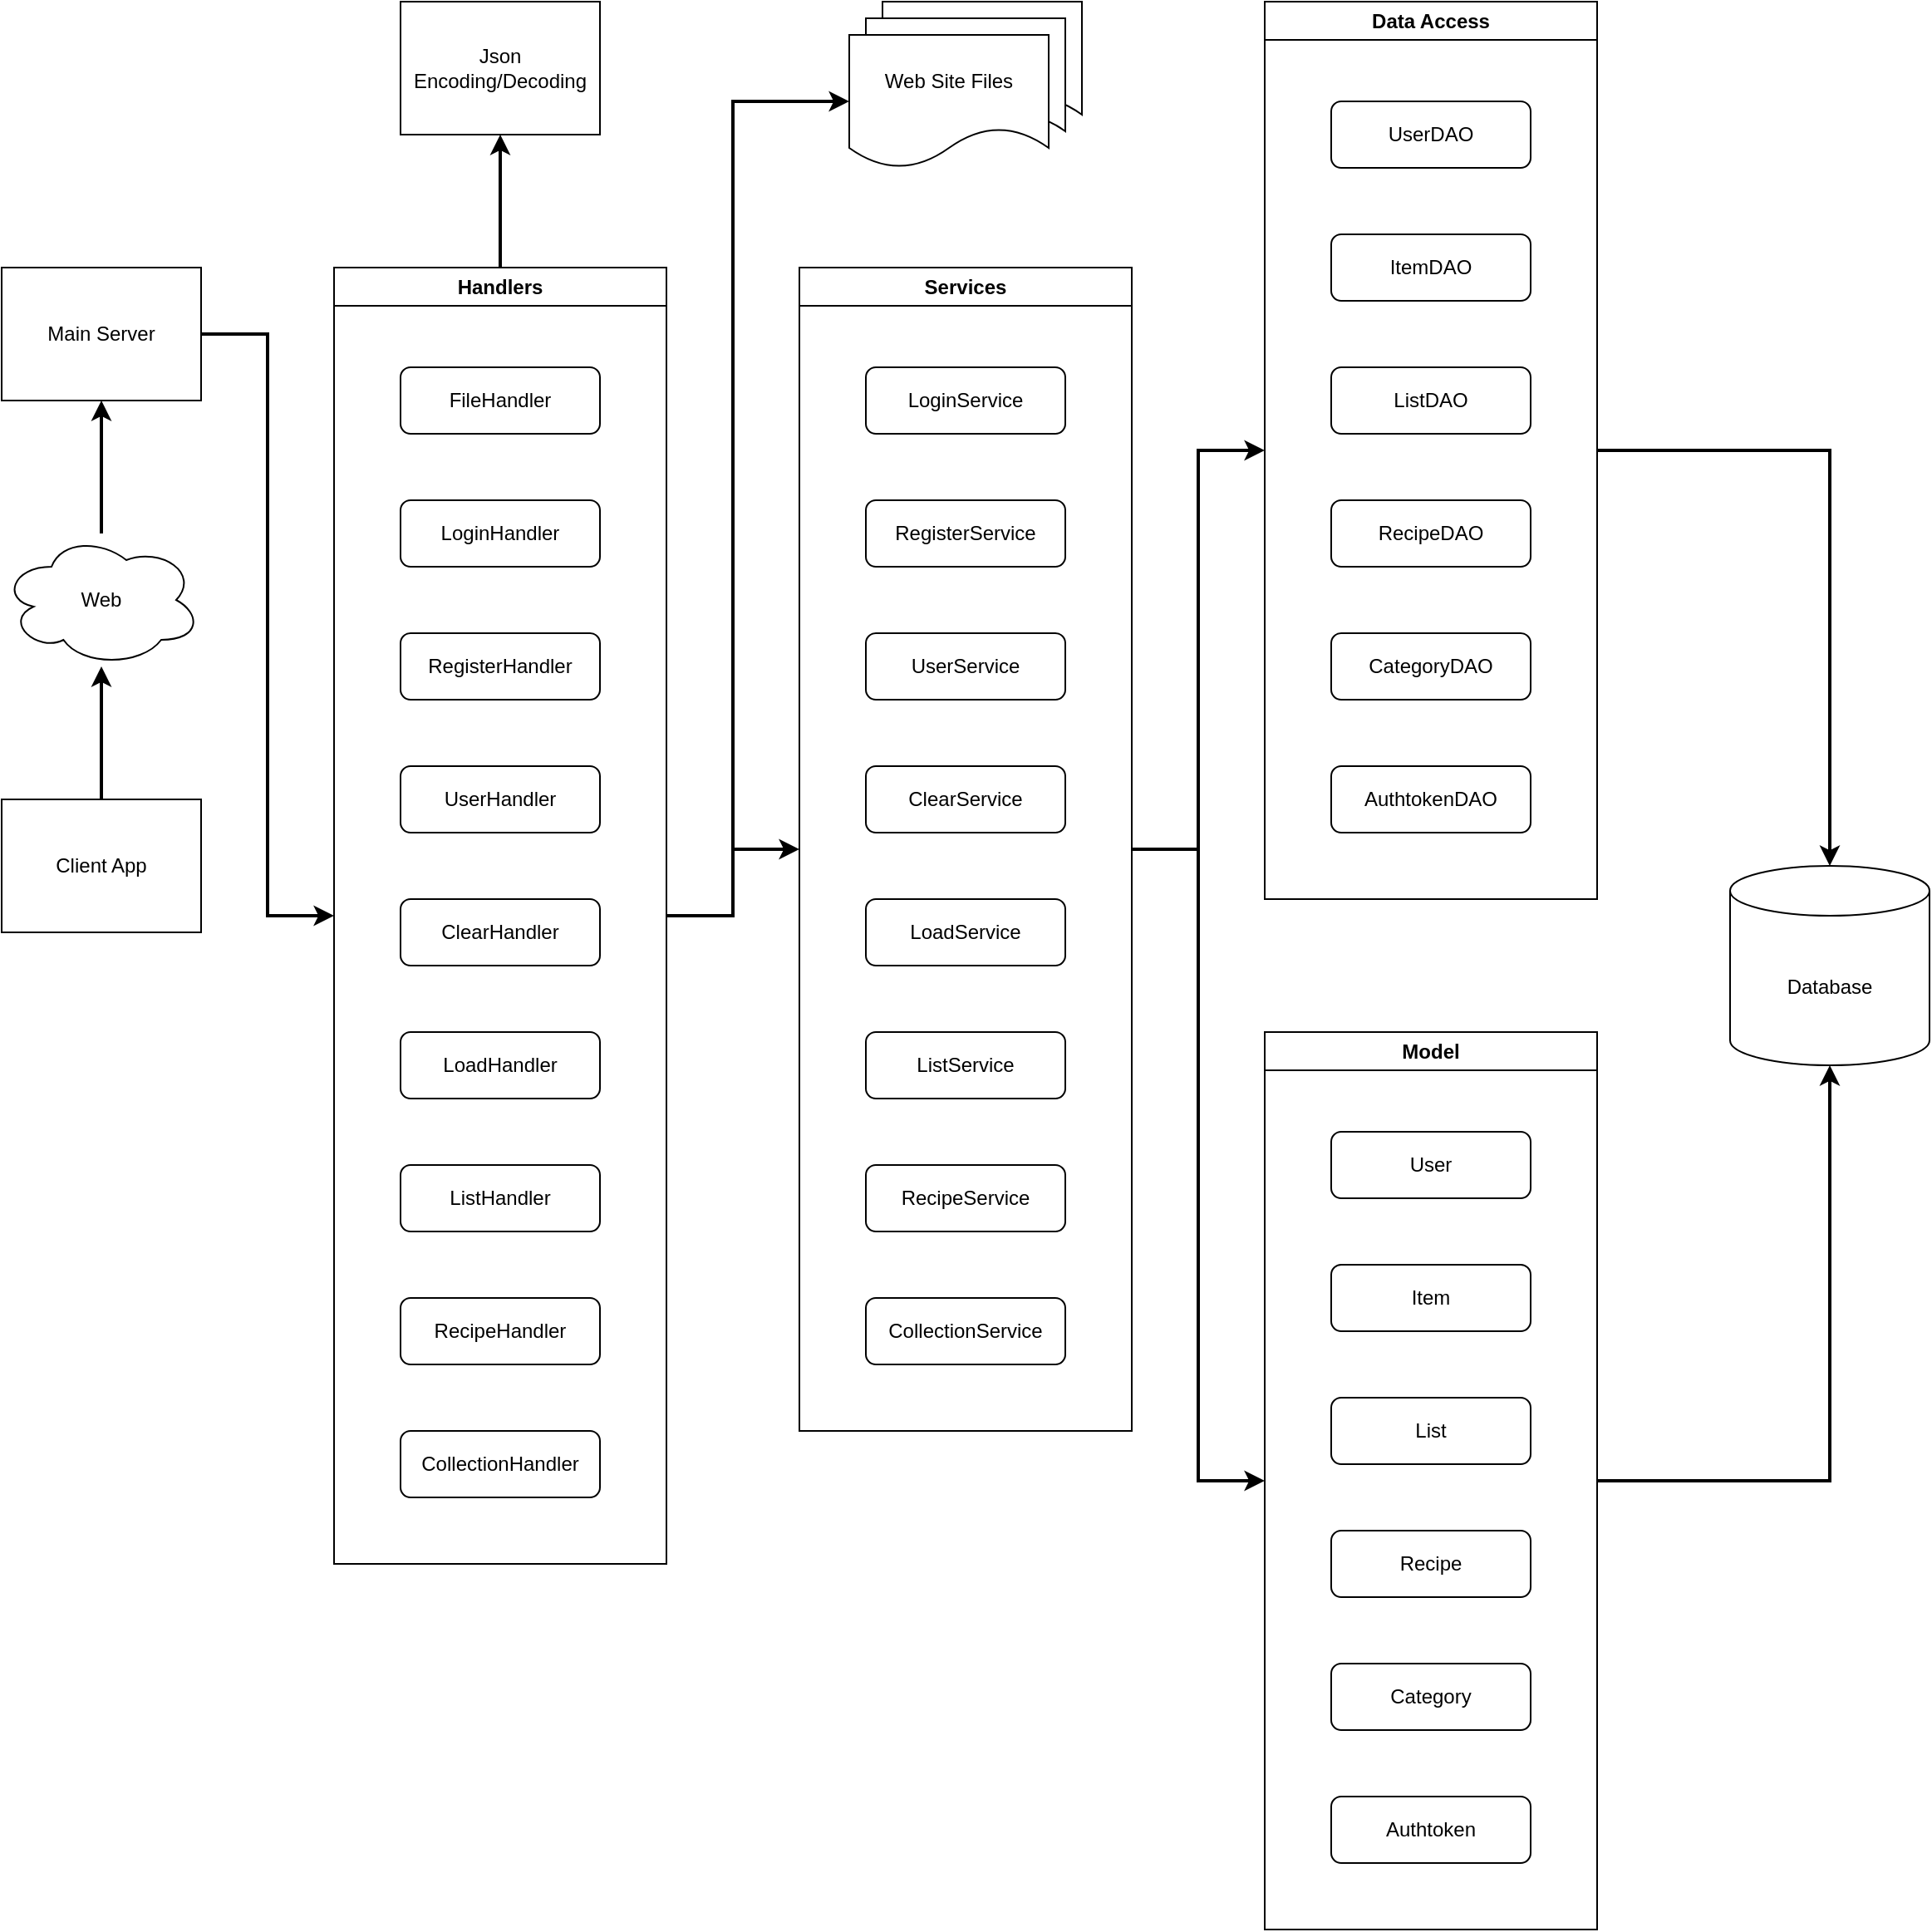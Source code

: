<mxfile version="21.5.0" type="device">
  <diagram name="Page-1" id="KazLRFSjbCsj0WeHoXJ1">
    <mxGraphModel dx="1221" dy="823" grid="1" gridSize="10" guides="1" tooltips="1" connect="1" arrows="1" fold="1" page="1" pageScale="1" pageWidth="850" pageHeight="1100" background="none" math="0" shadow="0">
      <root>
        <mxCell id="0" />
        <mxCell id="1" parent="0" />
        <mxCell id="1fonTqqNsKGhY1VG6pdr-1" value="Database" style="shape=cylinder3;whiteSpace=wrap;html=1;boundedLbl=1;backgroundOutline=1;size=15;" parent="1" vertex="1">
          <mxGeometry x="1080" y="600" width="120" height="120" as="geometry" />
        </mxCell>
        <mxCell id="1fonTqqNsKGhY1VG6pdr-15" style="edgeStyle=orthogonalEdgeStyle;rounded=0;orthogonalLoop=1;jettySize=auto;html=1;entryX=0.5;entryY=0;entryDx=0;entryDy=0;entryPerimeter=0;strokeWidth=2;" parent="1" source="1fonTqqNsKGhY1VG6pdr-2" target="1fonTqqNsKGhY1VG6pdr-1" edge="1">
          <mxGeometry relative="1" as="geometry" />
        </mxCell>
        <mxCell id="1fonTqqNsKGhY1VG6pdr-2" value="Data Access" style="swimlane;whiteSpace=wrap;html=1;" parent="1" vertex="1">
          <mxGeometry x="800" y="80" width="200" height="540" as="geometry">
            <mxRectangle x="800" y="80" width="110" height="30" as="alternateBounds" />
          </mxGeometry>
        </mxCell>
        <mxCell id="1fonTqqNsKGhY1VG6pdr-38" value="UserDAO" style="rounded=1;whiteSpace=wrap;html=1;" parent="1fonTqqNsKGhY1VG6pdr-2" vertex="1">
          <mxGeometry x="40" y="60" width="120" height="40" as="geometry" />
        </mxCell>
        <mxCell id="1fonTqqNsKGhY1VG6pdr-39" value="ItemDAO" style="whiteSpace=wrap;html=1;rounded=1;" parent="1fonTqqNsKGhY1VG6pdr-2" vertex="1">
          <mxGeometry x="40" y="140" width="120" height="40" as="geometry" />
        </mxCell>
        <mxCell id="1fonTqqNsKGhY1VG6pdr-40" value="ListDAO" style="rounded=1;whiteSpace=wrap;html=1;" parent="1fonTqqNsKGhY1VG6pdr-2" vertex="1">
          <mxGeometry x="40" y="220" width="120" height="40" as="geometry" />
        </mxCell>
        <mxCell id="1fonTqqNsKGhY1VG6pdr-41" value="RecipeDAO" style="rounded=1;whiteSpace=wrap;html=1;" parent="1fonTqqNsKGhY1VG6pdr-2" vertex="1">
          <mxGeometry x="40" y="300" width="120" height="40" as="geometry" />
        </mxCell>
        <mxCell id="1fonTqqNsKGhY1VG6pdr-42" value="CategoryDAO" style="rounded=1;whiteSpace=wrap;html=1;" parent="1fonTqqNsKGhY1VG6pdr-2" vertex="1">
          <mxGeometry x="40" y="380" width="120" height="40" as="geometry" />
        </mxCell>
        <mxCell id="OsGRDhKCznDS_ykWZBM4-12" value="AuthtokenDAO" style="rounded=1;whiteSpace=wrap;html=1;" parent="1fonTqqNsKGhY1VG6pdr-2" vertex="1">
          <mxGeometry x="40" y="460" width="120" height="40" as="geometry" />
        </mxCell>
        <mxCell id="1fonTqqNsKGhY1VG6pdr-16" style="edgeStyle=orthogonalEdgeStyle;rounded=0;orthogonalLoop=1;jettySize=auto;html=1;entryX=0.5;entryY=1;entryDx=0;entryDy=0;entryPerimeter=0;strokeWidth=2;" parent="1" source="1fonTqqNsKGhY1VG6pdr-3" target="1fonTqqNsKGhY1VG6pdr-1" edge="1">
          <mxGeometry relative="1" as="geometry" />
        </mxCell>
        <mxCell id="1fonTqqNsKGhY1VG6pdr-3" value="Model" style="swimlane;whiteSpace=wrap;html=1;" parent="1" vertex="1">
          <mxGeometry x="800" y="700" width="200" height="540" as="geometry">
            <mxRectangle x="800" y="700" width="80" height="30" as="alternateBounds" />
          </mxGeometry>
        </mxCell>
        <mxCell id="1fonTqqNsKGhY1VG6pdr-46" value="User" style="rounded=1;whiteSpace=wrap;html=1;" parent="1fonTqqNsKGhY1VG6pdr-3" vertex="1">
          <mxGeometry x="40" y="60" width="120" height="40" as="geometry" />
        </mxCell>
        <mxCell id="1fonTqqNsKGhY1VG6pdr-47" value="Item" style="whiteSpace=wrap;html=1;rounded=1;" parent="1fonTqqNsKGhY1VG6pdr-3" vertex="1">
          <mxGeometry x="40" y="140" width="120" height="40" as="geometry" />
        </mxCell>
        <mxCell id="1fonTqqNsKGhY1VG6pdr-48" value="List" style="rounded=1;whiteSpace=wrap;html=1;" parent="1fonTqqNsKGhY1VG6pdr-3" vertex="1">
          <mxGeometry x="40" y="220" width="120" height="40" as="geometry" />
        </mxCell>
        <mxCell id="1fonTqqNsKGhY1VG6pdr-49" value="Recipe" style="rounded=1;whiteSpace=wrap;html=1;" parent="1fonTqqNsKGhY1VG6pdr-3" vertex="1">
          <mxGeometry x="40" y="300" width="120" height="40" as="geometry" />
        </mxCell>
        <mxCell id="1fonTqqNsKGhY1VG6pdr-50" value="Category" style="rounded=1;whiteSpace=wrap;html=1;" parent="1fonTqqNsKGhY1VG6pdr-3" vertex="1">
          <mxGeometry x="40" y="380" width="120" height="40" as="geometry" />
        </mxCell>
        <mxCell id="OsGRDhKCznDS_ykWZBM4-11" value="Authtoken" style="rounded=1;whiteSpace=wrap;html=1;" parent="1fonTqqNsKGhY1VG6pdr-3" vertex="1">
          <mxGeometry x="40" y="460" width="120" height="40" as="geometry" />
        </mxCell>
        <mxCell id="1fonTqqNsKGhY1VG6pdr-57" style="edgeStyle=orthogonalEdgeStyle;rounded=0;orthogonalLoop=1;jettySize=auto;html=1;strokeWidth=2;" parent="1" source="1fonTqqNsKGhY1VG6pdr-4" target="1fonTqqNsKGhY1VG6pdr-2" edge="1">
          <mxGeometry relative="1" as="geometry" />
        </mxCell>
        <mxCell id="1fonTqqNsKGhY1VG6pdr-58" style="edgeStyle=orthogonalEdgeStyle;rounded=0;orthogonalLoop=1;jettySize=auto;html=1;strokeWidth=2;" parent="1" source="1fonTqqNsKGhY1VG6pdr-4" target="1fonTqqNsKGhY1VG6pdr-3" edge="1">
          <mxGeometry relative="1" as="geometry" />
        </mxCell>
        <mxCell id="1fonTqqNsKGhY1VG6pdr-4" value="Services" style="swimlane;whiteSpace=wrap;html=1;" parent="1" vertex="1">
          <mxGeometry x="520" y="240" width="200" height="700" as="geometry">
            <mxRectangle x="520" y="240" width="90" height="30" as="alternateBounds" />
          </mxGeometry>
        </mxCell>
        <mxCell id="OsGRDhKCznDS_ykWZBM4-2" value="LoginService" style="rounded=1;whiteSpace=wrap;html=1;" parent="1fonTqqNsKGhY1VG6pdr-4" vertex="1">
          <mxGeometry x="40" y="60" width="120" height="40" as="geometry" />
        </mxCell>
        <mxCell id="OsGRDhKCznDS_ykWZBM4-3" value="RegisterService" style="rounded=1;whiteSpace=wrap;html=1;" parent="1fonTqqNsKGhY1VG6pdr-4" vertex="1">
          <mxGeometry x="40" y="140" width="120" height="40" as="geometry" />
        </mxCell>
        <mxCell id="OsGRDhKCznDS_ykWZBM4-4" value="ClearService" style="rounded=1;whiteSpace=wrap;html=1;" parent="1fonTqqNsKGhY1VG6pdr-4" vertex="1">
          <mxGeometry x="40" y="300" width="120" height="40" as="geometry" />
        </mxCell>
        <mxCell id="OsGRDhKCznDS_ykWZBM4-5" value="LoadService" style="rounded=1;whiteSpace=wrap;html=1;" parent="1fonTqqNsKGhY1VG6pdr-4" vertex="1">
          <mxGeometry x="40" y="380" width="120" height="40" as="geometry" />
        </mxCell>
        <mxCell id="OsGRDhKCznDS_ykWZBM4-6" value="ListService" style="rounded=1;whiteSpace=wrap;html=1;" parent="1fonTqqNsKGhY1VG6pdr-4" vertex="1">
          <mxGeometry x="40" y="460" width="120" height="40" as="geometry" />
        </mxCell>
        <mxCell id="OsGRDhKCznDS_ykWZBM4-9" value="CollectionService" style="rounded=1;whiteSpace=wrap;html=1;" parent="1fonTqqNsKGhY1VG6pdr-4" vertex="1">
          <mxGeometry x="40" y="620" width="120" height="40" as="geometry" />
        </mxCell>
        <mxCell id="OsGRDhKCznDS_ykWZBM4-7" value="RecipeService" style="rounded=1;whiteSpace=wrap;html=1;" parent="1fonTqqNsKGhY1VG6pdr-4" vertex="1">
          <mxGeometry x="40" y="540" width="120" height="40" as="geometry" />
        </mxCell>
        <mxCell id="sIzf_vD3bpTxllHPKN7Z-2" value="UserService" style="rounded=1;whiteSpace=wrap;html=1;" vertex="1" parent="1fonTqqNsKGhY1VG6pdr-4">
          <mxGeometry x="40" y="220" width="120" height="40" as="geometry" />
        </mxCell>
        <mxCell id="1fonTqqNsKGhY1VG6pdr-20" style="edgeStyle=orthogonalEdgeStyle;rounded=0;orthogonalLoop=1;jettySize=auto;html=1;strokeWidth=2;" parent="1" source="1fonTqqNsKGhY1VG6pdr-5" target="1fonTqqNsKGhY1VG6pdr-4" edge="1">
          <mxGeometry relative="1" as="geometry" />
        </mxCell>
        <mxCell id="1fonTqqNsKGhY1VG6pdr-25" style="edgeStyle=orthogonalEdgeStyle;rounded=0;orthogonalLoop=1;jettySize=auto;html=1;strokeWidth=2;" parent="1" source="1fonTqqNsKGhY1VG6pdr-5" target="1fonTqqNsKGhY1VG6pdr-13" edge="1">
          <mxGeometry relative="1" as="geometry" />
        </mxCell>
        <mxCell id="OsGRDhKCznDS_ykWZBM4-21" style="edgeStyle=orthogonalEdgeStyle;rounded=0;orthogonalLoop=1;jettySize=auto;html=1;entryX=0;entryY=0.5;entryDx=0;entryDy=0;exitX=1;exitY=0.5;exitDx=0;exitDy=0;strokeWidth=2;" parent="1" source="1fonTqqNsKGhY1VG6pdr-5" target="1fonTqqNsKGhY1VG6pdr-12" edge="1">
          <mxGeometry relative="1" as="geometry">
            <Array as="points">
              <mxPoint x="480" y="630" />
              <mxPoint x="480" y="140" />
            </Array>
          </mxGeometry>
        </mxCell>
        <mxCell id="1fonTqqNsKGhY1VG6pdr-5" value="Handlers" style="swimlane;whiteSpace=wrap;html=1;" parent="1" vertex="1">
          <mxGeometry x="240" y="240" width="200" height="780" as="geometry">
            <mxRectangle x="240" y="240" width="90" height="30" as="alternateBounds" />
          </mxGeometry>
        </mxCell>
        <mxCell id="OsGRDhKCznDS_ykWZBM4-10" value="FileHandler" style="rounded=1;whiteSpace=wrap;html=1;" parent="1fonTqqNsKGhY1VG6pdr-5" vertex="1">
          <mxGeometry x="40" y="60" width="120" height="40" as="geometry" />
        </mxCell>
        <mxCell id="OsGRDhKCznDS_ykWZBM4-13" value="LoginHandler" style="rounded=1;whiteSpace=wrap;html=1;" parent="1fonTqqNsKGhY1VG6pdr-5" vertex="1">
          <mxGeometry x="40" y="140" width="120" height="40" as="geometry" />
        </mxCell>
        <mxCell id="OsGRDhKCznDS_ykWZBM4-14" value="RegisterHandler" style="rounded=1;whiteSpace=wrap;html=1;" parent="1fonTqqNsKGhY1VG6pdr-5" vertex="1">
          <mxGeometry x="40" y="220" width="120" height="40" as="geometry" />
        </mxCell>
        <mxCell id="OsGRDhKCznDS_ykWZBM4-15" value="ClearHandler" style="rounded=1;whiteSpace=wrap;html=1;" parent="1fonTqqNsKGhY1VG6pdr-5" vertex="1">
          <mxGeometry x="40" y="380" width="120" height="40" as="geometry" />
        </mxCell>
        <mxCell id="OsGRDhKCznDS_ykWZBM4-16" value="LoadHandler" style="rounded=1;whiteSpace=wrap;html=1;" parent="1fonTqqNsKGhY1VG6pdr-5" vertex="1">
          <mxGeometry x="40" y="460" width="120" height="40" as="geometry" />
        </mxCell>
        <mxCell id="OsGRDhKCznDS_ykWZBM4-17" value="ListHandler" style="rounded=1;whiteSpace=wrap;html=1;" parent="1fonTqqNsKGhY1VG6pdr-5" vertex="1">
          <mxGeometry x="40" y="540" width="120" height="40" as="geometry" />
        </mxCell>
        <mxCell id="OsGRDhKCznDS_ykWZBM4-20" value="RecipeHandler" style="rounded=1;whiteSpace=wrap;html=1;" parent="1fonTqqNsKGhY1VG6pdr-5" vertex="1">
          <mxGeometry x="40" y="620" width="120" height="40" as="geometry" />
        </mxCell>
        <mxCell id="zaGNKKGuUapUmakZNASn-1" value="CollectionHandler" style="rounded=1;whiteSpace=wrap;html=1;" parent="1fonTqqNsKGhY1VG6pdr-5" vertex="1">
          <mxGeometry x="40" y="700" width="120" height="40" as="geometry" />
        </mxCell>
        <mxCell id="sIzf_vD3bpTxllHPKN7Z-1" value="UserHandler" style="rounded=1;whiteSpace=wrap;html=1;" vertex="1" parent="1fonTqqNsKGhY1VG6pdr-5">
          <mxGeometry x="40" y="300" width="120" height="40" as="geometry" />
        </mxCell>
        <mxCell id="1fonTqqNsKGhY1VG6pdr-22" style="edgeStyle=orthogonalEdgeStyle;rounded=0;orthogonalLoop=1;jettySize=auto;html=1;strokeWidth=2;" parent="1" source="1fonTqqNsKGhY1VG6pdr-7" target="1fonTqqNsKGhY1VG6pdr-5" edge="1">
          <mxGeometry relative="1" as="geometry" />
        </mxCell>
        <mxCell id="1fonTqqNsKGhY1VG6pdr-7" value="Main Server" style="rounded=0;whiteSpace=wrap;html=1;" parent="1" vertex="1">
          <mxGeometry x="40" y="240" width="120" height="80" as="geometry" />
        </mxCell>
        <mxCell id="1fonTqqNsKGhY1VG6pdr-24" style="edgeStyle=orthogonalEdgeStyle;rounded=0;orthogonalLoop=1;jettySize=auto;html=1;strokeWidth=2;" parent="1" source="1fonTqqNsKGhY1VG6pdr-8" target="1fonTqqNsKGhY1VG6pdr-9" edge="1">
          <mxGeometry relative="1" as="geometry" />
        </mxCell>
        <mxCell id="1fonTqqNsKGhY1VG6pdr-8" value="Client App" style="rounded=0;whiteSpace=wrap;html=1;" parent="1" vertex="1">
          <mxGeometry x="40" y="560" width="120" height="80" as="geometry" />
        </mxCell>
        <mxCell id="1fonTqqNsKGhY1VG6pdr-23" style="edgeStyle=orthogonalEdgeStyle;rounded=0;orthogonalLoop=1;jettySize=auto;html=1;strokeWidth=2;" parent="1" source="1fonTqqNsKGhY1VG6pdr-9" target="1fonTqqNsKGhY1VG6pdr-7" edge="1">
          <mxGeometry relative="1" as="geometry" />
        </mxCell>
        <mxCell id="1fonTqqNsKGhY1VG6pdr-9" value="Web" style="ellipse;shape=cloud;whiteSpace=wrap;html=1;" parent="1" vertex="1">
          <mxGeometry x="40" y="400" width="120" height="80" as="geometry" />
        </mxCell>
        <mxCell id="1fonTqqNsKGhY1VG6pdr-10" value="" style="shape=document;whiteSpace=wrap;html=1;boundedLbl=1;" parent="1" vertex="1">
          <mxGeometry x="570" y="80" width="120" height="80" as="geometry" />
        </mxCell>
        <mxCell id="1fonTqqNsKGhY1VG6pdr-11" value="" style="shape=document;whiteSpace=wrap;html=1;boundedLbl=1;" parent="1" vertex="1">
          <mxGeometry x="560" y="90" width="120" height="80" as="geometry" />
        </mxCell>
        <mxCell id="1fonTqqNsKGhY1VG6pdr-12" value="Web Site Files" style="shape=document;whiteSpace=wrap;html=1;boundedLbl=1;" parent="1" vertex="1">
          <mxGeometry x="550" y="100" width="120" height="80" as="geometry" />
        </mxCell>
        <mxCell id="1fonTqqNsKGhY1VG6pdr-13" value="Json Encoding/Decoding" style="rounded=0;whiteSpace=wrap;html=1;" parent="1" vertex="1">
          <mxGeometry x="280" y="80" width="120" height="80" as="geometry" />
        </mxCell>
      </root>
    </mxGraphModel>
  </diagram>
</mxfile>
